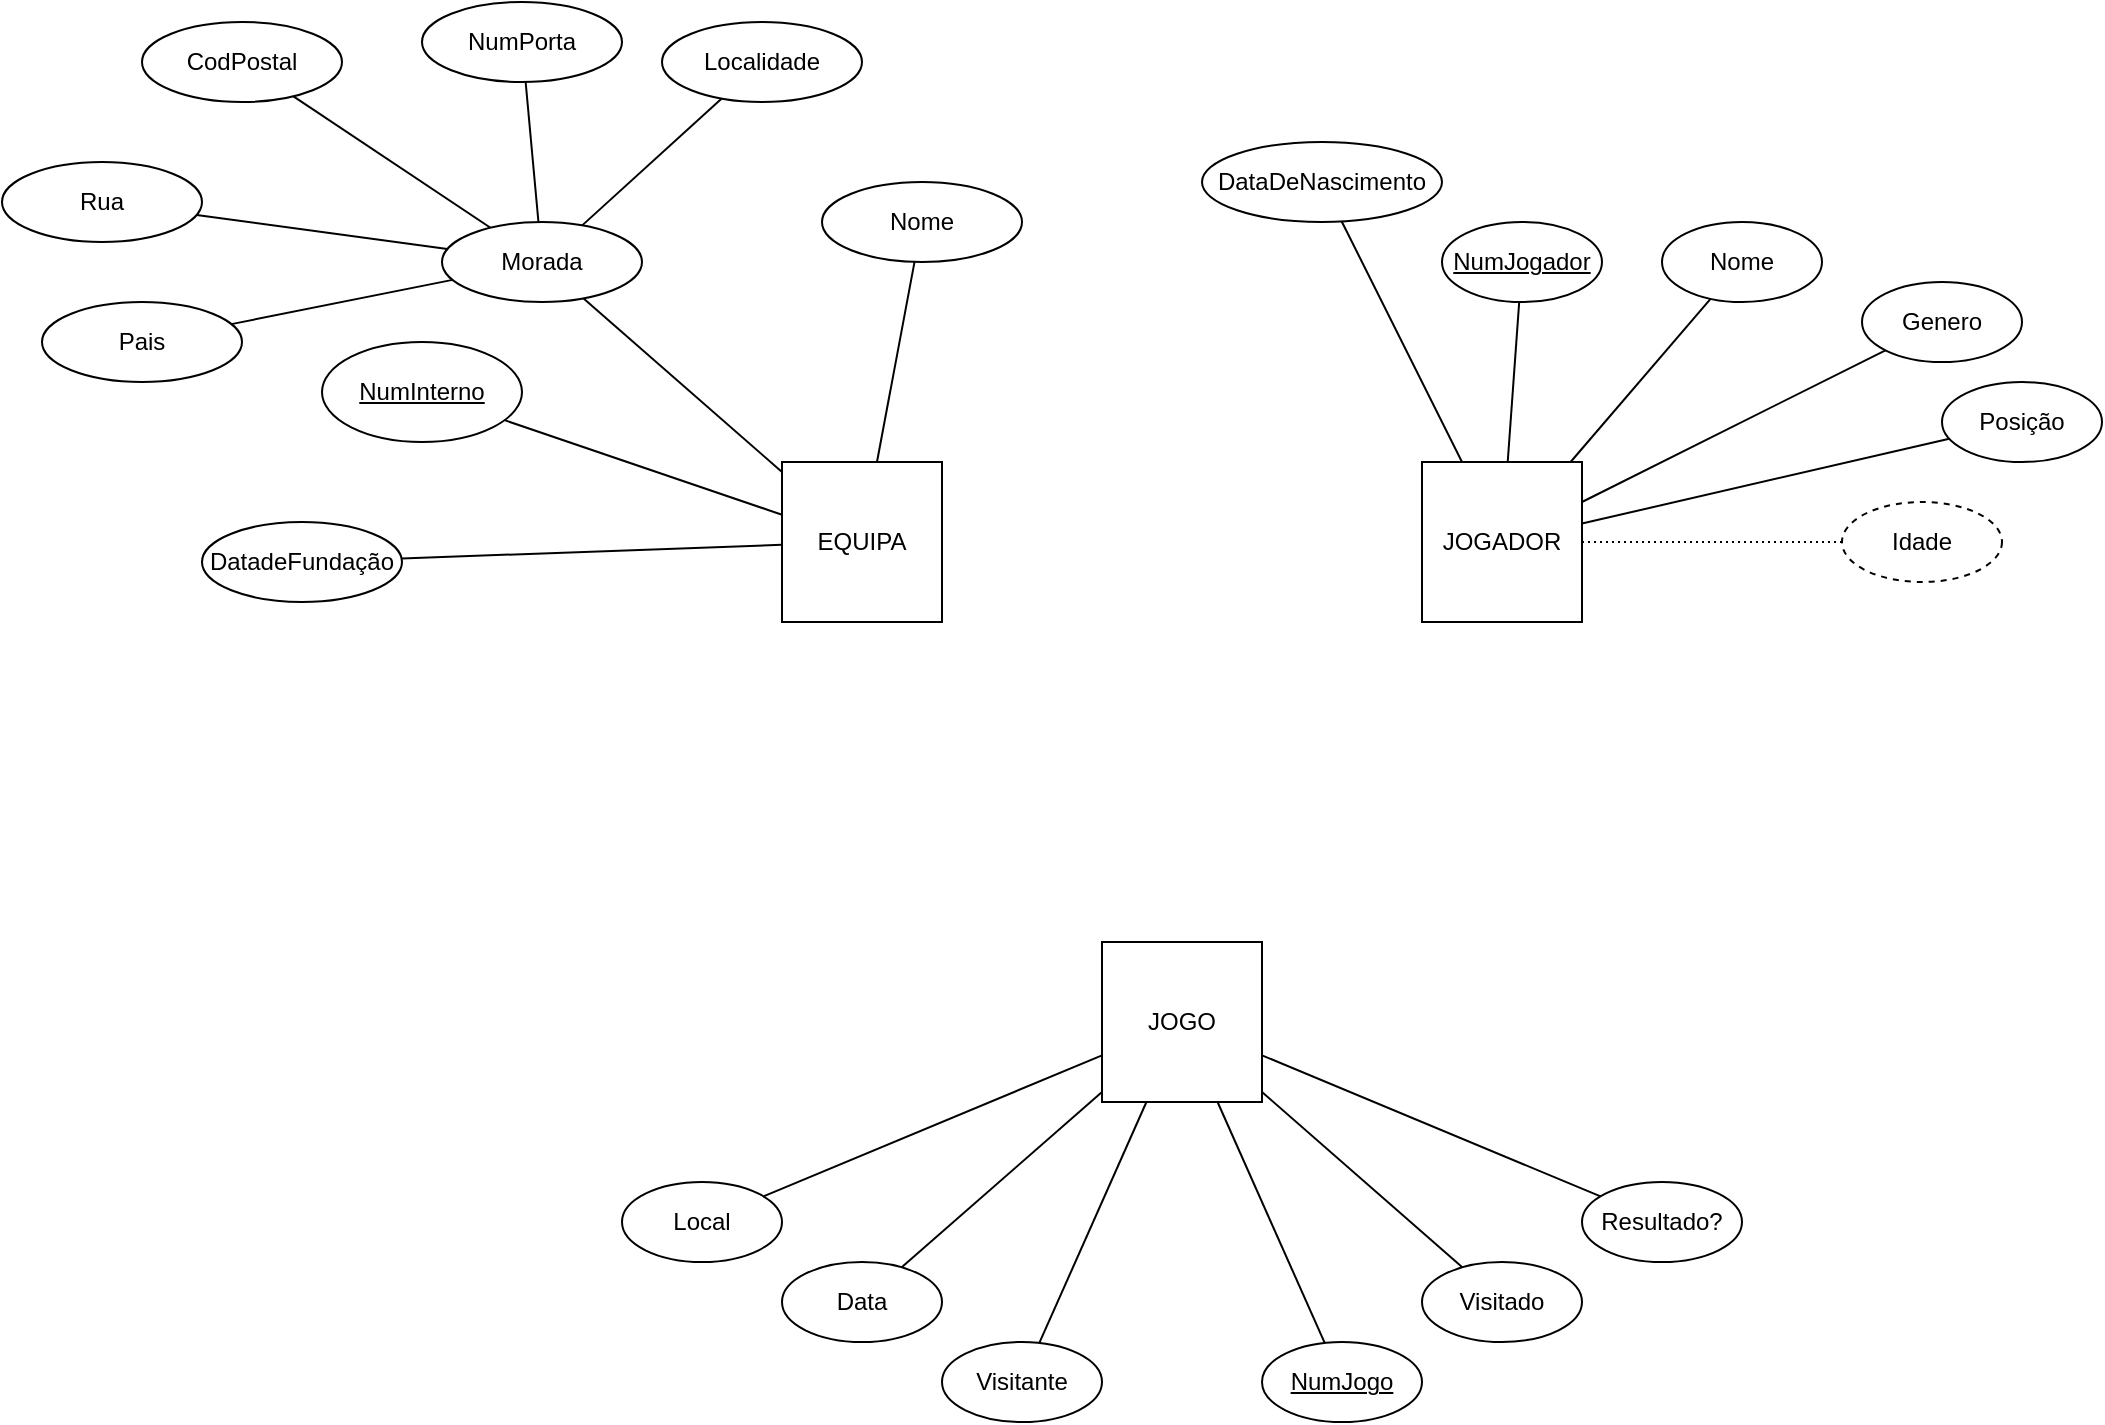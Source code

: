 <mxfile version="24.7.16">
  <diagram name="Página-1" id="fRqKBnReKZPvyhbqk0g7">
    <mxGraphModel dx="2021" dy="750" grid="1" gridSize="10" guides="1" tooltips="1" connect="1" arrows="1" fold="1" page="1" pageScale="1" pageWidth="827" pageHeight="1169" math="0" shadow="0">
      <root>
        <mxCell id="0" />
        <mxCell id="1" parent="0" />
        <mxCell id="w24g3oQtqLChynbJlNou-1" value="EQUIPA" style="rounded=0;whiteSpace=wrap;html=1;" vertex="1" parent="1">
          <mxGeometry x="200" y="240" width="80" height="80" as="geometry" />
        </mxCell>
        <mxCell id="w24g3oQtqLChynbJlNou-2" value="JOGADOR" style="rounded=0;whiteSpace=wrap;html=1;" vertex="1" parent="1">
          <mxGeometry x="520" y="240" width="80" height="80" as="geometry" />
        </mxCell>
        <mxCell id="w24g3oQtqLChynbJlNou-3" value="JOGO" style="rounded=0;whiteSpace=wrap;html=1;" vertex="1" parent="1">
          <mxGeometry x="360" y="480" width="80" height="80" as="geometry" />
        </mxCell>
        <mxCell id="w24g3oQtqLChynbJlNou-4" value="Data&lt;span style=&quot;color: rgba(0, 0, 0, 0); font-family: monospace; font-size: 0px; text-align: start; text-wrap: nowrap;&quot;&gt;%3CmxGraphModel%3E%3Croot%3E%3CmxCell%20id%3D%220%22%2F%3E%3CmxCell%20id%3D%221%22%20parent%3D%220%22%2F%3E%3CmxCell%20id%3D%222%22%20value%3D%22%22%20style%3D%22rhombus%3BwhiteSpace%3Dwrap%3Bhtml%3D1%3B%22%20vertex%3D%221%22%20parent%3D%221%22%3E%3CmxGeometry%20x%3D%22480%22%20y%3D%22280%22%20width%3D%2280%22%20height%3D%2280%22%20as%3D%22geometry%22%2F%3E%3C%2FmxCell%3E%3C%2Froot%3E%3C%2FmxGraphModel%3E&lt;/span&gt;" style="ellipse;whiteSpace=wrap;html=1;align=center;" vertex="1" parent="1">
          <mxGeometry x="200" y="640" width="80" height="40" as="geometry" />
        </mxCell>
        <mxCell id="w24g3oQtqLChynbJlNou-5" value="Resultado?" style="ellipse;whiteSpace=wrap;html=1;align=center;" vertex="1" parent="1">
          <mxGeometry x="600" y="600" width="80" height="40" as="geometry" />
        </mxCell>
        <mxCell id="w24g3oQtqLChynbJlNou-6" value="" style="endArrow=none;html=1;rounded=0;" edge="1" parent="1" source="w24g3oQtqLChynbJlNou-3" target="w24g3oQtqLChynbJlNou-4">
          <mxGeometry relative="1" as="geometry">
            <mxPoint x="310" y="670" as="sourcePoint" />
            <mxPoint x="470" y="670" as="targetPoint" />
          </mxGeometry>
        </mxCell>
        <mxCell id="w24g3oQtqLChynbJlNou-7" value="" style="endArrow=none;html=1;rounded=0;" edge="1" parent="1" source="w24g3oQtqLChynbJlNou-3" target="w24g3oQtqLChynbJlNou-5">
          <mxGeometry relative="1" as="geometry">
            <mxPoint x="432" y="600" as="sourcePoint" />
            <mxPoint x="576" y="703" as="targetPoint" />
          </mxGeometry>
        </mxCell>
        <mxCell id="w24g3oQtqLChynbJlNou-8" value="" style="endArrow=none;html=1;rounded=0;" edge="1" parent="1" source="w24g3oQtqLChynbJlNou-3" target="w24g3oQtqLChynbJlNou-11">
          <mxGeometry relative="1" as="geometry">
            <mxPoint x="330" y="583" as="sourcePoint" />
            <mxPoint x="140" y="640" as="targetPoint" />
          </mxGeometry>
        </mxCell>
        <mxCell id="w24g3oQtqLChynbJlNou-9" value="DatadeFundação" style="ellipse;whiteSpace=wrap;html=1;align=center;" vertex="1" parent="1">
          <mxGeometry x="-90" y="270" width="100" height="40" as="geometry" />
        </mxCell>
        <mxCell id="w24g3oQtqLChynbJlNou-10" value="Morada" style="ellipse;whiteSpace=wrap;html=1;align=center;" vertex="1" parent="1">
          <mxGeometry x="30" y="120" width="100" height="40" as="geometry" />
        </mxCell>
        <mxCell id="w24g3oQtqLChynbJlNou-11" value="Local" style="ellipse;whiteSpace=wrap;html=1;align=center;" vertex="1" parent="1">
          <mxGeometry x="120" y="600" width="80" height="40" as="geometry" />
        </mxCell>
        <mxCell id="w24g3oQtqLChynbJlNou-12" value="Visitante" style="ellipse;whiteSpace=wrap;html=1;align=center;" vertex="1" parent="1">
          <mxGeometry x="280" y="680" width="80" height="40" as="geometry" />
        </mxCell>
        <mxCell id="w24g3oQtqLChynbJlNou-13" value="" style="endArrow=none;html=1;rounded=0;" edge="1" parent="1" source="w24g3oQtqLChynbJlNou-3" target="w24g3oQtqLChynbJlNou-12">
          <mxGeometry relative="1" as="geometry">
            <mxPoint x="200" y="670" as="sourcePoint" />
            <mxPoint x="360" y="670" as="targetPoint" />
          </mxGeometry>
        </mxCell>
        <mxCell id="w24g3oQtqLChynbJlNou-14" value="Visitado" style="ellipse;whiteSpace=wrap;html=1;align=center;" vertex="1" parent="1">
          <mxGeometry x="520" y="640" width="80" height="40" as="geometry" />
        </mxCell>
        <mxCell id="w24g3oQtqLChynbJlNou-15" value="" style="endArrow=none;html=1;rounded=0;" edge="1" parent="1" source="w24g3oQtqLChynbJlNou-3" target="w24g3oQtqLChynbJlNou-14">
          <mxGeometry relative="1" as="geometry">
            <mxPoint x="200" y="670" as="sourcePoint" />
            <mxPoint x="360" y="670" as="targetPoint" />
          </mxGeometry>
        </mxCell>
        <mxCell id="w24g3oQtqLChynbJlNou-16" value="NumJogo" style="ellipse;whiteSpace=wrap;html=1;align=center;fontStyle=4;" vertex="1" parent="1">
          <mxGeometry x="440" y="680" width="80" height="40" as="geometry" />
        </mxCell>
        <mxCell id="w24g3oQtqLChynbJlNou-17" value="" style="endArrow=none;html=1;rounded=0;" edge="1" parent="1" source="w24g3oQtqLChynbJlNou-16" target="w24g3oQtqLChynbJlNou-3">
          <mxGeometry relative="1" as="geometry">
            <mxPoint x="200" y="670" as="sourcePoint" />
            <mxPoint x="360" y="670" as="targetPoint" />
          </mxGeometry>
        </mxCell>
        <mxCell id="w24g3oQtqLChynbJlNou-18" value="Nome" style="ellipse;whiteSpace=wrap;html=1;align=center;" vertex="1" parent="1">
          <mxGeometry x="220" y="100" width="100" height="40" as="geometry" />
        </mxCell>
        <mxCell id="w24g3oQtqLChynbJlNou-19" value="NumInterno" style="ellipse;whiteSpace=wrap;html=1;align=center;fontStyle=4;" vertex="1" parent="1">
          <mxGeometry x="-30" y="180" width="100" height="50" as="geometry" />
        </mxCell>
        <mxCell id="w24g3oQtqLChynbJlNou-20" value="" style="endArrow=none;html=1;rounded=0;" edge="1" parent="1" source="w24g3oQtqLChynbJlNou-1" target="w24g3oQtqLChynbJlNou-10">
          <mxGeometry relative="1" as="geometry">
            <mxPoint x="220" y="260" as="sourcePoint" />
            <mxPoint x="380" y="260" as="targetPoint" />
          </mxGeometry>
        </mxCell>
        <mxCell id="w24g3oQtqLChynbJlNou-21" value="" style="endArrow=none;html=1;rounded=0;" edge="1" parent="1" source="w24g3oQtqLChynbJlNou-1" target="w24g3oQtqLChynbJlNou-18">
          <mxGeometry relative="1" as="geometry">
            <mxPoint x="168" y="250" as="sourcePoint" />
            <mxPoint x="138" y="320" as="targetPoint" />
          </mxGeometry>
        </mxCell>
        <mxCell id="w24g3oQtqLChynbJlNou-22" value="" style="endArrow=none;html=1;rounded=0;" edge="1" parent="1" source="w24g3oQtqLChynbJlNou-10" target="w24g3oQtqLChynbJlNou-44">
          <mxGeometry relative="1" as="geometry">
            <mxPoint x="180" y="170" as="sourcePoint" />
            <mxPoint x="-110" y="200" as="targetPoint" />
          </mxGeometry>
        </mxCell>
        <mxCell id="w24g3oQtqLChynbJlNou-23" value="" style="endArrow=none;html=1;rounded=0;" edge="1" parent="1" source="w24g3oQtqLChynbJlNou-10" target="w24g3oQtqLChynbJlNou-40">
          <mxGeometry relative="1" as="geometry">
            <mxPoint x="188" y="270" as="sourcePoint" />
            <mxPoint x="-16.903" y="229.86" as="targetPoint" />
          </mxGeometry>
        </mxCell>
        <mxCell id="w24g3oQtqLChynbJlNou-24" value="" style="endArrow=none;html=1;rounded=0;" edge="1" parent="1" source="w24g3oQtqLChynbJlNou-10" target="w24g3oQtqLChynbJlNou-42">
          <mxGeometry relative="1" as="geometry">
            <mxPoint x="198" y="280" as="sourcePoint" />
            <mxPoint x="-12.265" y="273.359" as="targetPoint" />
          </mxGeometry>
        </mxCell>
        <mxCell id="w24g3oQtqLChynbJlNou-25" value="" style="endArrow=none;html=1;rounded=0;" edge="1" parent="1" source="w24g3oQtqLChynbJlNou-10" target="w24g3oQtqLChynbJlNou-41">
          <mxGeometry relative="1" as="geometry">
            <mxPoint x="208" y="290" as="sourcePoint" />
            <mxPoint x="14.074" y="330.809" as="targetPoint" />
          </mxGeometry>
        </mxCell>
        <mxCell id="w24g3oQtqLChynbJlNou-26" value="" style="endArrow=none;html=1;rounded=0;" edge="1" parent="1" source="w24g3oQtqLChynbJlNou-1" target="w24g3oQtqLChynbJlNou-9">
          <mxGeometry relative="1" as="geometry">
            <mxPoint x="130" y="215" as="sourcePoint" />
            <mxPoint x="-8" y="181" as="targetPoint" />
          </mxGeometry>
        </mxCell>
        <mxCell id="w24g3oQtqLChynbJlNou-27" value="" style="endArrow=none;html=1;rounded=0;" edge="1" parent="1" source="w24g3oQtqLChynbJlNou-1" target="w24g3oQtqLChynbJlNou-19">
          <mxGeometry relative="1" as="geometry">
            <mxPoint x="140" y="225" as="sourcePoint" />
            <mxPoint x="2" y="191" as="targetPoint" />
          </mxGeometry>
        </mxCell>
        <mxCell id="w24g3oQtqLChynbJlNou-28" value="NumJogador" style="ellipse;whiteSpace=wrap;html=1;align=center;fontStyle=4;" vertex="1" parent="1">
          <mxGeometry x="530" y="120" width="80" height="40" as="geometry" />
        </mxCell>
        <mxCell id="w24g3oQtqLChynbJlNou-29" value="Nome" style="ellipse;whiteSpace=wrap;html=1;align=center;" vertex="1" parent="1">
          <mxGeometry x="640" y="120" width="80" height="40" as="geometry" />
        </mxCell>
        <mxCell id="w24g3oQtqLChynbJlNou-30" value="DataDeNascimento" style="ellipse;whiteSpace=wrap;html=1;align=center;" vertex="1" parent="1">
          <mxGeometry x="410" y="80" width="120" height="40" as="geometry" />
        </mxCell>
        <mxCell id="w24g3oQtqLChynbJlNou-31" value="Genero" style="ellipse;whiteSpace=wrap;html=1;align=center;" vertex="1" parent="1">
          <mxGeometry x="740" y="150" width="80" height="40" as="geometry" />
        </mxCell>
        <mxCell id="w24g3oQtqLChynbJlNou-32" value="Posição" style="ellipse;whiteSpace=wrap;html=1;align=center;" vertex="1" parent="1">
          <mxGeometry x="780" y="200" width="80" height="40" as="geometry" />
        </mxCell>
        <mxCell id="w24g3oQtqLChynbJlNou-33" value="" style="endArrow=none;html=1;rounded=0;" edge="1" parent="1" source="w24g3oQtqLChynbJlNou-30" target="w24g3oQtqLChynbJlNou-2">
          <mxGeometry relative="1" as="geometry">
            <mxPoint x="286" y="220" as="sourcePoint" />
            <mxPoint x="446" y="220" as="targetPoint" />
          </mxGeometry>
        </mxCell>
        <mxCell id="w24g3oQtqLChynbJlNou-34" value="" style="endArrow=none;html=1;rounded=0;" edge="1" parent="1" source="w24g3oQtqLChynbJlNou-31" target="w24g3oQtqLChynbJlNou-2">
          <mxGeometry relative="1" as="geometry">
            <mxPoint x="572" y="126" as="sourcePoint" />
            <mxPoint x="666" y="159" as="targetPoint" />
          </mxGeometry>
        </mxCell>
        <mxCell id="w24g3oQtqLChynbJlNou-35" value="" style="endArrow=none;html=1;rounded=0;" edge="1" parent="1" source="w24g3oQtqLChynbJlNou-29" target="w24g3oQtqLChynbJlNou-2">
          <mxGeometry relative="1" as="geometry">
            <mxPoint x="582" y="136" as="sourcePoint" />
            <mxPoint x="686" y="169" as="targetPoint" />
          </mxGeometry>
        </mxCell>
        <mxCell id="w24g3oQtqLChynbJlNou-36" value="" style="endArrow=none;html=1;rounded=0;" edge="1" parent="1" source="w24g3oQtqLChynbJlNou-28" target="w24g3oQtqLChynbJlNou-2">
          <mxGeometry relative="1" as="geometry">
            <mxPoint x="592" y="146" as="sourcePoint" />
            <mxPoint x="686" y="179" as="targetPoint" />
          </mxGeometry>
        </mxCell>
        <mxCell id="w24g3oQtqLChynbJlNou-37" value="" style="endArrow=none;html=1;rounded=0;" edge="1" parent="1" source="w24g3oQtqLChynbJlNou-32" target="w24g3oQtqLChynbJlNou-2">
          <mxGeometry relative="1" as="geometry">
            <mxPoint x="834" y="151" as="sourcePoint" />
            <mxPoint x="786" y="164" as="targetPoint" />
          </mxGeometry>
        </mxCell>
        <mxCell id="w24g3oQtqLChynbJlNou-38" value="Idade" style="ellipse;whiteSpace=wrap;html=1;align=center;dashed=1;" vertex="1" parent="1">
          <mxGeometry x="730" y="260" width="80" height="40" as="geometry" />
        </mxCell>
        <mxCell id="w24g3oQtqLChynbJlNou-39" value="" style="endArrow=none;html=1;rounded=0;dashed=1;dashPattern=1 2;" edge="1" parent="1" source="w24g3oQtqLChynbJlNou-2" target="w24g3oQtqLChynbJlNou-38">
          <mxGeometry relative="1" as="geometry">
            <mxPoint x="756" y="210" as="sourcePoint" />
            <mxPoint x="506" y="280" as="targetPoint" />
          </mxGeometry>
        </mxCell>
        <mxCell id="w24g3oQtqLChynbJlNou-40" value="Rua" style="ellipse;whiteSpace=wrap;html=1;align=center;" vertex="1" parent="1">
          <mxGeometry x="-190" y="90" width="100" height="40" as="geometry" />
        </mxCell>
        <mxCell id="w24g3oQtqLChynbJlNou-41" value="NumPorta" style="ellipse;whiteSpace=wrap;html=1;align=center;" vertex="1" parent="1">
          <mxGeometry x="20" y="10" width="100" height="40" as="geometry" />
        </mxCell>
        <mxCell id="w24g3oQtqLChynbJlNou-42" value="CodPostal" style="ellipse;whiteSpace=wrap;html=1;align=center;" vertex="1" parent="1">
          <mxGeometry x="-120" y="20" width="100" height="40" as="geometry" />
        </mxCell>
        <mxCell id="w24g3oQtqLChynbJlNou-43" value="Localidade&lt;span style=&quot;color: rgba(0, 0, 0, 0); font-family: monospace; font-size: 0px; text-align: start; text-wrap: nowrap;&quot;&gt;%3CmxGraphModel%3E%3Croot%3E%3CmxCell%20id%3D%220%22%2F%3E%3CmxCell%20id%3D%221%22%20parent%3D%220%22%2F%3E%3CmxCell%20id%3D%222%22%20value%3D%22Rua%22%20style%3D%22ellipse%3BwhiteSpace%3Dwrap%3Bhtml%3D1%3Balign%3Dcenter%3B%22%20vertex%3D%221%22%20parent%3D%221%22%3E%3CmxGeometry%20x%3D%22-190%22%20y%3D%2290%22%20width%3D%22100%22%20height%3D%2240%22%20as%3D%22geometry%22%2F%3E%3C%2FmxCell%3E%3CmxCell%20id%3D%223%22%20value%3D%22NumPorta%22%20style%3D%22ellipse%3BwhiteSpace%3Dwrap%3Bhtml%3D1%3Balign%3Dcenter%3B%22%20vertex%3D%221%22%20parent%3D%221%22%3E%3CmxGeometry%20x%3D%22-210%22%20y%3D%22170%22%20width%3D%22100%22%20height%3D%2240%22%20as%3D%22geometry%22%2F%3E%3C%2FmxCell%3E%3C%2Froot%3E%3C%2FmxGraphModel%3E&lt;/span&gt;" style="ellipse;whiteSpace=wrap;html=1;align=center;" vertex="1" parent="1">
          <mxGeometry x="140" y="20" width="100" height="40" as="geometry" />
        </mxCell>
        <mxCell id="w24g3oQtqLChynbJlNou-44" value="Pais" style="ellipse;whiteSpace=wrap;html=1;align=center;" vertex="1" parent="1">
          <mxGeometry x="-170" y="160" width="100" height="40" as="geometry" />
        </mxCell>
        <mxCell id="w24g3oQtqLChynbJlNou-45" value="" style="endArrow=none;html=1;rounded=0;" edge="1" parent="1" source="w24g3oQtqLChynbJlNou-10" target="w24g3oQtqLChynbJlNou-43">
          <mxGeometry relative="1" as="geometry">
            <mxPoint x="34" y="101" as="sourcePoint" />
            <mxPoint x="66" y="59" as="targetPoint" />
          </mxGeometry>
        </mxCell>
      </root>
    </mxGraphModel>
  </diagram>
</mxfile>
